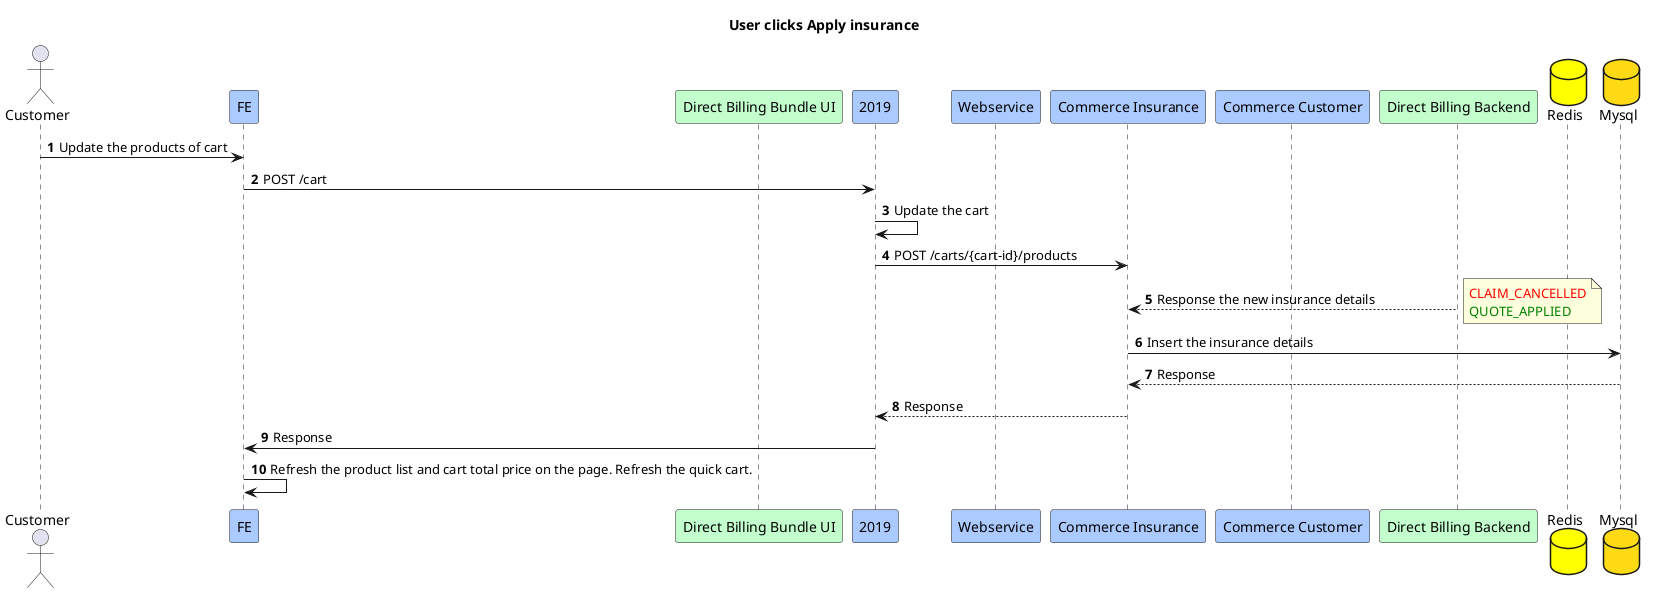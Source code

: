 @startuml
title User clicks Apply insurance
actor Customer
participant FE #abcaff
participant "Direct Billing Bundle UI" #c3ffcd
participant "2019" #abcaff
participant "Webservice" #abcaff
participant "Commerce Insurance" #abcaff
participant "Commerce Customer" #abcaff
participant "Direct Billing Backend" #c3ffcd
database "Redis" #yellow
database "Mysql" #fdda14

autonumber
Customer -> FE:Update the products of cart
FE -> 2019:POST /cart
2019 -> 2019:Update the cart
2019 -> "Commerce Insurance":POST /carts/{cart-id}/products
"Direct Billing Backend" --> "Commerce Insurance":Response the new insurance details
note right
<font color=red>CLAIM_CANCELLED
<font color=green>QUOTE_APPLIED
end note
"Commerce Insurance" -> "Mysql":Insert the insurance details
"Mysql" --> "Commerce Insurance":Response
"Commerce Insurance" --> 2019:Response
"2019" -> FE:Response
FE -> FE:Refresh the product list and cart total price on the page. Refresh the quick cart.

@enduml

